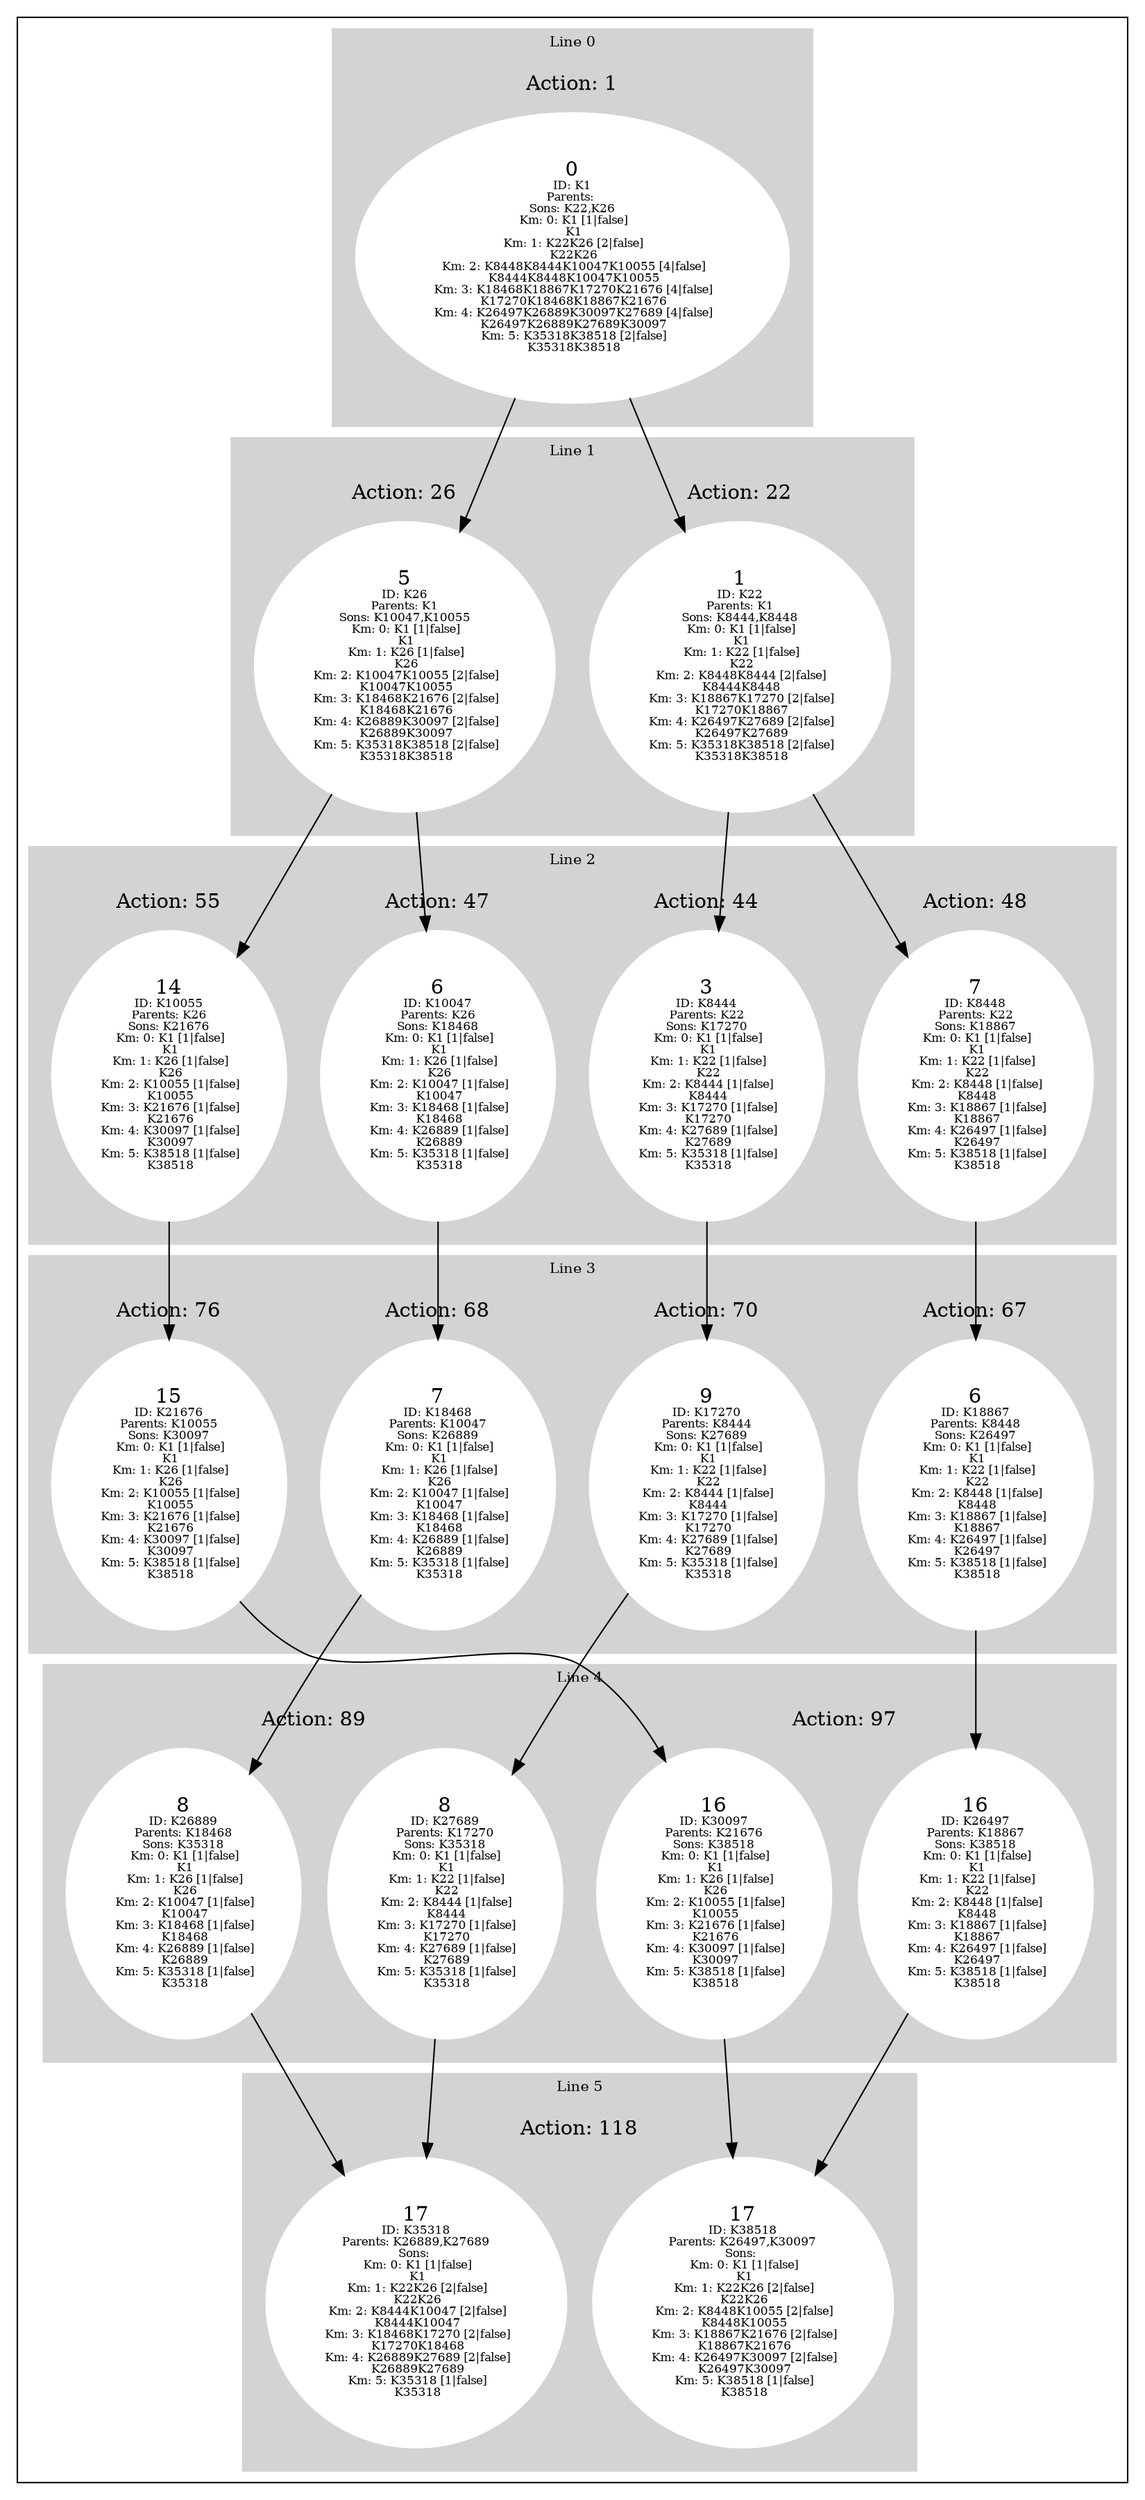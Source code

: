 digraph G {
subgraph cluster_info {
        subgraph cluster_0 {
        style=filled;
        color=lightgrey;
        node [style=filled,color=white];
        subgraph cluster_act_1 {
label = "Action: 1"step_K1 [label=<0<BR /><FONT POINT-SIZE="8">ID: K1</FONT><BR /><FONT POINT-SIZE="8">Parents: </FONT><BR /><FONT POINT-SIZE="8">Sons: K22,K26</FONT><BR /><FONT POINT-SIZE="8"> Km: 0: K1 [1|false]<BR /> K1</FONT><BR /><FONT POINT-SIZE="8"> Km: 1: K22K26 [2|false]<BR /> K22K26</FONT><BR /><FONT POINT-SIZE="8"> Km: 2: K8448K8444K10047K10055 [4|false]<BR /> K8444K8448K10047K10055</FONT><BR /><FONT POINT-SIZE="8"> Km: 3: K18468K18867K17270K21676 [4|false]<BR /> K17270K18468K18867K21676</FONT><BR /><FONT POINT-SIZE="8"> Km: 4: K26497K26889K30097K27689 [4|false]<BR /> K26497K26889K27689K30097</FONT><BR /><FONT POINT-SIZE="8"> Km: 5: K35318K38518 [2|false]<BR /> K35318K38518</FONT>>]
}

        fontsize="10"
        label = "Line 0";
        }

        subgraph cluster_4 {
        style=filled;
        color=lightgrey;
        node [style=filled,color=white];
        subgraph cluster_act_97 {
label = "Action: 97"step_K26497 [label=<16<BR /><FONT POINT-SIZE="8">ID: K26497</FONT><BR /><FONT POINT-SIZE="8">Parents: K18867</FONT><BR /><FONT POINT-SIZE="8">Sons: K38518</FONT><BR /><FONT POINT-SIZE="8"> Km: 0: K1 [1|false]<BR /> K1</FONT><BR /><FONT POINT-SIZE="8"> Km: 1: K22 [1|false]<BR /> K22</FONT><BR /><FONT POINT-SIZE="8"> Km: 2: K8448 [1|false]<BR /> K8448</FONT><BR /><FONT POINT-SIZE="8"> Km: 3: K18867 [1|false]<BR /> K18867</FONT><BR /><FONT POINT-SIZE="8"> Km: 4: K26497 [1|false]<BR /> K26497</FONT><BR /><FONT POINT-SIZE="8"> Km: 5: K38518 [1|false]<BR /> K38518</FONT>>]
step_K30097 [label=<16<BR /><FONT POINT-SIZE="8">ID: K30097</FONT><BR /><FONT POINT-SIZE="8">Parents: K21676</FONT><BR /><FONT POINT-SIZE="8">Sons: K38518</FONT><BR /><FONT POINT-SIZE="8"> Km: 0: K1 [1|false]<BR /> K1</FONT><BR /><FONT POINT-SIZE="8"> Km: 1: K26 [1|false]<BR /> K26</FONT><BR /><FONT POINT-SIZE="8"> Km: 2: K10055 [1|false]<BR /> K10055</FONT><BR /><FONT POINT-SIZE="8"> Km: 3: K21676 [1|false]<BR /> K21676</FONT><BR /><FONT POINT-SIZE="8"> Km: 4: K30097 [1|false]<BR /> K30097</FONT><BR /><FONT POINT-SIZE="8"> Km: 5: K38518 [1|false]<BR /> K38518</FONT>>]
}
subgraph cluster_act_89 {
label = "Action: 89"step_K26889 [label=<8<BR /><FONT POINT-SIZE="8">ID: K26889</FONT><BR /><FONT POINT-SIZE="8">Parents: K18468</FONT><BR /><FONT POINT-SIZE="8">Sons: K35318</FONT><BR /><FONT POINT-SIZE="8"> Km: 0: K1 [1|false]<BR /> K1</FONT><BR /><FONT POINT-SIZE="8"> Km: 1: K26 [1|false]<BR /> K26</FONT><BR /><FONT POINT-SIZE="8"> Km: 2: K10047 [1|false]<BR /> K10047</FONT><BR /><FONT POINT-SIZE="8"> Km: 3: K18468 [1|false]<BR /> K18468</FONT><BR /><FONT POINT-SIZE="8"> Km: 4: K26889 [1|false]<BR /> K26889</FONT><BR /><FONT POINT-SIZE="8"> Km: 5: K35318 [1|false]<BR /> K35318</FONT>>]
step_K27689 [label=<8<BR /><FONT POINT-SIZE="8">ID: K27689</FONT><BR /><FONT POINT-SIZE="8">Parents: K17270</FONT><BR /><FONT POINT-SIZE="8">Sons: K35318</FONT><BR /><FONT POINT-SIZE="8"> Km: 0: K1 [1|false]<BR /> K1</FONT><BR /><FONT POINT-SIZE="8"> Km: 1: K22 [1|false]<BR /> K22</FONT><BR /><FONT POINT-SIZE="8"> Km: 2: K8444 [1|false]<BR /> K8444</FONT><BR /><FONT POINT-SIZE="8"> Km: 3: K17270 [1|false]<BR /> K17270</FONT><BR /><FONT POINT-SIZE="8"> Km: 4: K27689 [1|false]<BR /> K27689</FONT><BR /><FONT POINT-SIZE="8"> Km: 5: K35318 [1|false]<BR /> K35318</FONT>>]
}
subgraph cluster_act_97 {
label = "Action: 97"step_K26497 [label=<16<BR /><FONT POINT-SIZE="8">ID: K26497</FONT><BR /><FONT POINT-SIZE="8">Parents: K18867</FONT><BR /><FONT POINT-SIZE="8">Sons: K38518</FONT><BR /><FONT POINT-SIZE="8"> Km: 0: K1 [1|false]<BR /> K1</FONT><BR /><FONT POINT-SIZE="8"> Km: 1: K22 [1|false]<BR /> K22</FONT><BR /><FONT POINT-SIZE="8"> Km: 2: K8448 [1|false]<BR /> K8448</FONT><BR /><FONT POINT-SIZE="8"> Km: 3: K18867 [1|false]<BR /> K18867</FONT><BR /><FONT POINT-SIZE="8"> Km: 4: K26497 [1|false]<BR /> K26497</FONT><BR /><FONT POINT-SIZE="8"> Km: 5: K38518 [1|false]<BR /> K38518</FONT>>]
step_K30097 [label=<16<BR /><FONT POINT-SIZE="8">ID: K30097</FONT><BR /><FONT POINT-SIZE="8">Parents: K21676</FONT><BR /><FONT POINT-SIZE="8">Sons: K38518</FONT><BR /><FONT POINT-SIZE="8"> Km: 0: K1 [1|false]<BR /> K1</FONT><BR /><FONT POINT-SIZE="8"> Km: 1: K26 [1|false]<BR /> K26</FONT><BR /><FONT POINT-SIZE="8"> Km: 2: K10055 [1|false]<BR /> K10055</FONT><BR /><FONT POINT-SIZE="8"> Km: 3: K21676 [1|false]<BR /> K21676</FONT><BR /><FONT POINT-SIZE="8"> Km: 4: K30097 [1|false]<BR /> K30097</FONT><BR /><FONT POINT-SIZE="8"> Km: 5: K38518 [1|false]<BR /> K38518</FONT>>]
}
subgraph cluster_act_89 {
label = "Action: 89"step_K26889 [label=<8<BR /><FONT POINT-SIZE="8">ID: K26889</FONT><BR /><FONT POINT-SIZE="8">Parents: K18468</FONT><BR /><FONT POINT-SIZE="8">Sons: K35318</FONT><BR /><FONT POINT-SIZE="8"> Km: 0: K1 [1|false]<BR /> K1</FONT><BR /><FONT POINT-SIZE="8"> Km: 1: K26 [1|false]<BR /> K26</FONT><BR /><FONT POINT-SIZE="8"> Km: 2: K10047 [1|false]<BR /> K10047</FONT><BR /><FONT POINT-SIZE="8"> Km: 3: K18468 [1|false]<BR /> K18468</FONT><BR /><FONT POINT-SIZE="8"> Km: 4: K26889 [1|false]<BR /> K26889</FONT><BR /><FONT POINT-SIZE="8"> Km: 5: K35318 [1|false]<BR /> K35318</FONT>>]
step_K27689 [label=<8<BR /><FONT POINT-SIZE="8">ID: K27689</FONT><BR /><FONT POINT-SIZE="8">Parents: K17270</FONT><BR /><FONT POINT-SIZE="8">Sons: K35318</FONT><BR /><FONT POINT-SIZE="8"> Km: 0: K1 [1|false]<BR /> K1</FONT><BR /><FONT POINT-SIZE="8"> Km: 1: K22 [1|false]<BR /> K22</FONT><BR /><FONT POINT-SIZE="8"> Km: 2: K8444 [1|false]<BR /> K8444</FONT><BR /><FONT POINT-SIZE="8"> Km: 3: K17270 [1|false]<BR /> K17270</FONT><BR /><FONT POINT-SIZE="8"> Km: 4: K27689 [1|false]<BR /> K27689</FONT><BR /><FONT POINT-SIZE="8"> Km: 5: K35318 [1|false]<BR /> K35318</FONT>>]
}

        fontsize="10"
        label = "Line 4";
        }

        subgraph cluster_2 {
        style=filled;
        color=lightgrey;
        node [style=filled,color=white];
        subgraph cluster_act_48 {
label = "Action: 48"step_K8448 [label=<7<BR /><FONT POINT-SIZE="8">ID: K8448</FONT><BR /><FONT POINT-SIZE="8">Parents: K22</FONT><BR /><FONT POINT-SIZE="8">Sons: K18867</FONT><BR /><FONT POINT-SIZE="8"> Km: 0: K1 [1|false]<BR /> K1</FONT><BR /><FONT POINT-SIZE="8"> Km: 1: K22 [1|false]<BR /> K22</FONT><BR /><FONT POINT-SIZE="8"> Km: 2: K8448 [1|false]<BR /> K8448</FONT><BR /><FONT POINT-SIZE="8"> Km: 3: K18867 [1|false]<BR /> K18867</FONT><BR /><FONT POINT-SIZE="8"> Km: 4: K26497 [1|false]<BR /> K26497</FONT><BR /><FONT POINT-SIZE="8"> Km: 5: K38518 [1|false]<BR /> K38518</FONT>>]
}
subgraph cluster_act_44 {
label = "Action: 44"step_K8444 [label=<3<BR /><FONT POINT-SIZE="8">ID: K8444</FONT><BR /><FONT POINT-SIZE="8">Parents: K22</FONT><BR /><FONT POINT-SIZE="8">Sons: K17270</FONT><BR /><FONT POINT-SIZE="8"> Km: 0: K1 [1|false]<BR /> K1</FONT><BR /><FONT POINT-SIZE="8"> Km: 1: K22 [1|false]<BR /> K22</FONT><BR /><FONT POINT-SIZE="8"> Km: 2: K8444 [1|false]<BR /> K8444</FONT><BR /><FONT POINT-SIZE="8"> Km: 3: K17270 [1|false]<BR /> K17270</FONT><BR /><FONT POINT-SIZE="8"> Km: 4: K27689 [1|false]<BR /> K27689</FONT><BR /><FONT POINT-SIZE="8"> Km: 5: K35318 [1|false]<BR /> K35318</FONT>>]
}
subgraph cluster_act_47 {
label = "Action: 47"step_K10047 [label=<6<BR /><FONT POINT-SIZE="8">ID: K10047</FONT><BR /><FONT POINT-SIZE="8">Parents: K26</FONT><BR /><FONT POINT-SIZE="8">Sons: K18468</FONT><BR /><FONT POINT-SIZE="8"> Km: 0: K1 [1|false]<BR /> K1</FONT><BR /><FONT POINT-SIZE="8"> Km: 1: K26 [1|false]<BR /> K26</FONT><BR /><FONT POINT-SIZE="8"> Km: 2: K10047 [1|false]<BR /> K10047</FONT><BR /><FONT POINT-SIZE="8"> Km: 3: K18468 [1|false]<BR /> K18468</FONT><BR /><FONT POINT-SIZE="8"> Km: 4: K26889 [1|false]<BR /> K26889</FONT><BR /><FONT POINT-SIZE="8"> Km: 5: K35318 [1|false]<BR /> K35318</FONT>>]
}
subgraph cluster_act_55 {
label = "Action: 55"step_K10055 [label=<14<BR /><FONT POINT-SIZE="8">ID: K10055</FONT><BR /><FONT POINT-SIZE="8">Parents: K26</FONT><BR /><FONT POINT-SIZE="8">Sons: K21676</FONT><BR /><FONT POINT-SIZE="8"> Km: 0: K1 [1|false]<BR /> K1</FONT><BR /><FONT POINT-SIZE="8"> Km: 1: K26 [1|false]<BR /> K26</FONT><BR /><FONT POINT-SIZE="8"> Km: 2: K10055 [1|false]<BR /> K10055</FONT><BR /><FONT POINT-SIZE="8"> Km: 3: K21676 [1|false]<BR /> K21676</FONT><BR /><FONT POINT-SIZE="8"> Km: 4: K30097 [1|false]<BR /> K30097</FONT><BR /><FONT POINT-SIZE="8"> Km: 5: K38518 [1|false]<BR /> K38518</FONT>>]
}

        fontsize="10"
        label = "Line 2";
        }

        subgraph cluster_3 {
        style=filled;
        color=lightgrey;
        node [style=filled,color=white];
        subgraph cluster_act_68 {
label = "Action: 68"step_K18468 [label=<7<BR /><FONT POINT-SIZE="8">ID: K18468</FONT><BR /><FONT POINT-SIZE="8">Parents: K10047</FONT><BR /><FONT POINT-SIZE="8">Sons: K26889</FONT><BR /><FONT POINT-SIZE="8"> Km: 0: K1 [1|false]<BR /> K1</FONT><BR /><FONT POINT-SIZE="8"> Km: 1: K26 [1|false]<BR /> K26</FONT><BR /><FONT POINT-SIZE="8"> Km: 2: K10047 [1|false]<BR /> K10047</FONT><BR /><FONT POINT-SIZE="8"> Km: 3: K18468 [1|false]<BR /> K18468</FONT><BR /><FONT POINT-SIZE="8"> Km: 4: K26889 [1|false]<BR /> K26889</FONT><BR /><FONT POINT-SIZE="8"> Km: 5: K35318 [1|false]<BR /> K35318</FONT>>]
}
subgraph cluster_act_67 {
label = "Action: 67"step_K18867 [label=<6<BR /><FONT POINT-SIZE="8">ID: K18867</FONT><BR /><FONT POINT-SIZE="8">Parents: K8448</FONT><BR /><FONT POINT-SIZE="8">Sons: K26497</FONT><BR /><FONT POINT-SIZE="8"> Km: 0: K1 [1|false]<BR /> K1</FONT><BR /><FONT POINT-SIZE="8"> Km: 1: K22 [1|false]<BR /> K22</FONT><BR /><FONT POINT-SIZE="8"> Km: 2: K8448 [1|false]<BR /> K8448</FONT><BR /><FONT POINT-SIZE="8"> Km: 3: K18867 [1|false]<BR /> K18867</FONT><BR /><FONT POINT-SIZE="8"> Km: 4: K26497 [1|false]<BR /> K26497</FONT><BR /><FONT POINT-SIZE="8"> Km: 5: K38518 [1|false]<BR /> K38518</FONT>>]
}
subgraph cluster_act_70 {
label = "Action: 70"step_K17270 [label=<9<BR /><FONT POINT-SIZE="8">ID: K17270</FONT><BR /><FONT POINT-SIZE="8">Parents: K8444</FONT><BR /><FONT POINT-SIZE="8">Sons: K27689</FONT><BR /><FONT POINT-SIZE="8"> Km: 0: K1 [1|false]<BR /> K1</FONT><BR /><FONT POINT-SIZE="8"> Km: 1: K22 [1|false]<BR /> K22</FONT><BR /><FONT POINT-SIZE="8"> Km: 2: K8444 [1|false]<BR /> K8444</FONT><BR /><FONT POINT-SIZE="8"> Km: 3: K17270 [1|false]<BR /> K17270</FONT><BR /><FONT POINT-SIZE="8"> Km: 4: K27689 [1|false]<BR /> K27689</FONT><BR /><FONT POINT-SIZE="8"> Km: 5: K35318 [1|false]<BR /> K35318</FONT>>]
}
subgraph cluster_act_76 {
label = "Action: 76"step_K21676 [label=<15<BR /><FONT POINT-SIZE="8">ID: K21676</FONT><BR /><FONT POINT-SIZE="8">Parents: K10055</FONT><BR /><FONT POINT-SIZE="8">Sons: K30097</FONT><BR /><FONT POINT-SIZE="8"> Km: 0: K1 [1|false]<BR /> K1</FONT><BR /><FONT POINT-SIZE="8"> Km: 1: K26 [1|false]<BR /> K26</FONT><BR /><FONT POINT-SIZE="8"> Km: 2: K10055 [1|false]<BR /> K10055</FONT><BR /><FONT POINT-SIZE="8"> Km: 3: K21676 [1|false]<BR /> K21676</FONT><BR /><FONT POINT-SIZE="8"> Km: 4: K30097 [1|false]<BR /> K30097</FONT><BR /><FONT POINT-SIZE="8"> Km: 5: K38518 [1|false]<BR /> K38518</FONT>>]
}

        fontsize="10"
        label = "Line 3";
        }

        subgraph cluster_5 {
        style=filled;
        color=lightgrey;
        node [style=filled,color=white];
        subgraph cluster_act_118 {
label = "Action: 118"step_K35318 [label=<17<BR /><FONT POINT-SIZE="8">ID: K35318</FONT><BR /><FONT POINT-SIZE="8">Parents: K26889,K27689</FONT><BR /><FONT POINT-SIZE="8">Sons: </FONT><BR /><FONT POINT-SIZE="8"> Km: 0: K1 [1|false]<BR /> K1</FONT><BR /><FONT POINT-SIZE="8"> Km: 1: K22K26 [2|false]<BR /> K22K26</FONT><BR /><FONT POINT-SIZE="8"> Km: 2: K8444K10047 [2|false]<BR /> K8444K10047</FONT><BR /><FONT POINT-SIZE="8"> Km: 3: K18468K17270 [2|false]<BR /> K17270K18468</FONT><BR /><FONT POINT-SIZE="8"> Km: 4: K26889K27689 [2|false]<BR /> K26889K27689</FONT><BR /><FONT POINT-SIZE="8"> Km: 5: K35318 [1|false]<BR /> K35318</FONT>>]
step_K38518 [label=<17<BR /><FONT POINT-SIZE="8">ID: K38518</FONT><BR /><FONT POINT-SIZE="8">Parents: K26497,K30097</FONT><BR /><FONT POINT-SIZE="8">Sons: </FONT><BR /><FONT POINT-SIZE="8"> Km: 0: K1 [1|false]<BR /> K1</FONT><BR /><FONT POINT-SIZE="8"> Km: 1: K22K26 [2|false]<BR /> K22K26</FONT><BR /><FONT POINT-SIZE="8"> Km: 2: K8448K10055 [2|false]<BR /> K8448K10055</FONT><BR /><FONT POINT-SIZE="8"> Km: 3: K18867K21676 [2|false]<BR /> K18867K21676</FONT><BR /><FONT POINT-SIZE="8"> Km: 4: K26497K30097 [2|false]<BR /> K26497K30097</FONT><BR /><FONT POINT-SIZE="8"> Km: 5: K38518 [1|false]<BR /> K38518</FONT>>]
}
subgraph cluster_act_118 {
label = "Action: 118"step_K35318 [label=<17<BR /><FONT POINT-SIZE="8">ID: K35318</FONT><BR /><FONT POINT-SIZE="8">Parents: K26889,K27689</FONT><BR /><FONT POINT-SIZE="8">Sons: </FONT><BR /><FONT POINT-SIZE="8"> Km: 0: K1 [1|false]<BR /> K1</FONT><BR /><FONT POINT-SIZE="8"> Km: 1: K22K26 [2|false]<BR /> K22K26</FONT><BR /><FONT POINT-SIZE="8"> Km: 2: K8444K10047 [2|false]<BR /> K8444K10047</FONT><BR /><FONT POINT-SIZE="8"> Km: 3: K18468K17270 [2|false]<BR /> K17270K18468</FONT><BR /><FONT POINT-SIZE="8"> Km: 4: K26889K27689 [2|false]<BR /> K26889K27689</FONT><BR /><FONT POINT-SIZE="8"> Km: 5: K35318 [1|false]<BR /> K35318</FONT>>]
step_K38518 [label=<17<BR /><FONT POINT-SIZE="8">ID: K38518</FONT><BR /><FONT POINT-SIZE="8">Parents: K26497,K30097</FONT><BR /><FONT POINT-SIZE="8">Sons: </FONT><BR /><FONT POINT-SIZE="8"> Km: 0: K1 [1|false]<BR /> K1</FONT><BR /><FONT POINT-SIZE="8"> Km: 1: K22K26 [2|false]<BR /> K22K26</FONT><BR /><FONT POINT-SIZE="8"> Km: 2: K8448K10055 [2|false]<BR /> K8448K10055</FONT><BR /><FONT POINT-SIZE="8"> Km: 3: K18867K21676 [2|false]<BR /> K18867K21676</FONT><BR /><FONT POINT-SIZE="8"> Km: 4: K26497K30097 [2|false]<BR /> K26497K30097</FONT><BR /><FONT POINT-SIZE="8"> Km: 5: K38518 [1|false]<BR /> K38518</FONT>>]
}

        fontsize="10"
        label = "Line 5";
        }

        subgraph cluster_1 {
        style=filled;
        color=lightgrey;
        node [style=filled,color=white];
        subgraph cluster_act_22 {
label = "Action: 22"step_K22 [label=<1<BR /><FONT POINT-SIZE="8">ID: K22</FONT><BR /><FONT POINT-SIZE="8">Parents: K1</FONT><BR /><FONT POINT-SIZE="8">Sons: K8444,K8448</FONT><BR /><FONT POINT-SIZE="8"> Km: 0: K1 [1|false]<BR /> K1</FONT><BR /><FONT POINT-SIZE="8"> Km: 1: K22 [1|false]<BR /> K22</FONT><BR /><FONT POINT-SIZE="8"> Km: 2: K8448K8444 [2|false]<BR /> K8444K8448</FONT><BR /><FONT POINT-SIZE="8"> Km: 3: K18867K17270 [2|false]<BR /> K17270K18867</FONT><BR /><FONT POINT-SIZE="8"> Km: 4: K26497K27689 [2|false]<BR /> K26497K27689</FONT><BR /><FONT POINT-SIZE="8"> Km: 5: K35318K38518 [2|false]<BR /> K35318K38518</FONT>>]
}
subgraph cluster_act_26 {
label = "Action: 26"step_K26 [label=<5<BR /><FONT POINT-SIZE="8">ID: K26</FONT><BR /><FONT POINT-SIZE="8">Parents: K1</FONT><BR /><FONT POINT-SIZE="8">Sons: K10047,K10055</FONT><BR /><FONT POINT-SIZE="8"> Km: 0: K1 [1|false]<BR /> K1</FONT><BR /><FONT POINT-SIZE="8"> Km: 1: K26 [1|false]<BR /> K26</FONT><BR /><FONT POINT-SIZE="8"> Km: 2: K10047K10055 [2|false]<BR /> K10047K10055</FONT><BR /><FONT POINT-SIZE="8"> Km: 3: K18468K21676 [2|false]<BR /> K18468K21676</FONT><BR /><FONT POINT-SIZE="8"> Km: 4: K26889K30097 [2|false]<BR /> K26889K30097</FONT><BR /><FONT POINT-SIZE="8"> Km: 5: K35318K38518 [2|false]<BR /> K35318K38518</FONT>>]
}

        fontsize="10"
        label = "Line 1";
        }
step_K26 -> step_K10047; 
step_K10047 -> step_K18468; 
step_K10055 -> step_K21676; 
step_K8444 -> step_K17270; 
step_K22 -> step_K8444; 
step_K26 -> step_K10055; 
step_K21676 -> step_K30097; 
step_K1 -> step_K26; 
step_K18468 -> step_K26889; 
step_K8448 -> step_K18867; 
step_K30097 -> step_K38518; 
step_K26889 -> step_K35318; 
step_K1 -> step_K22; 
step_K18867 -> step_K26497; 
step_K26497 -> step_K38518; 
step_K27689 -> step_K35318; 
step_K22 -> step_K8448; 
step_K17270 -> step_K27689; 
}}